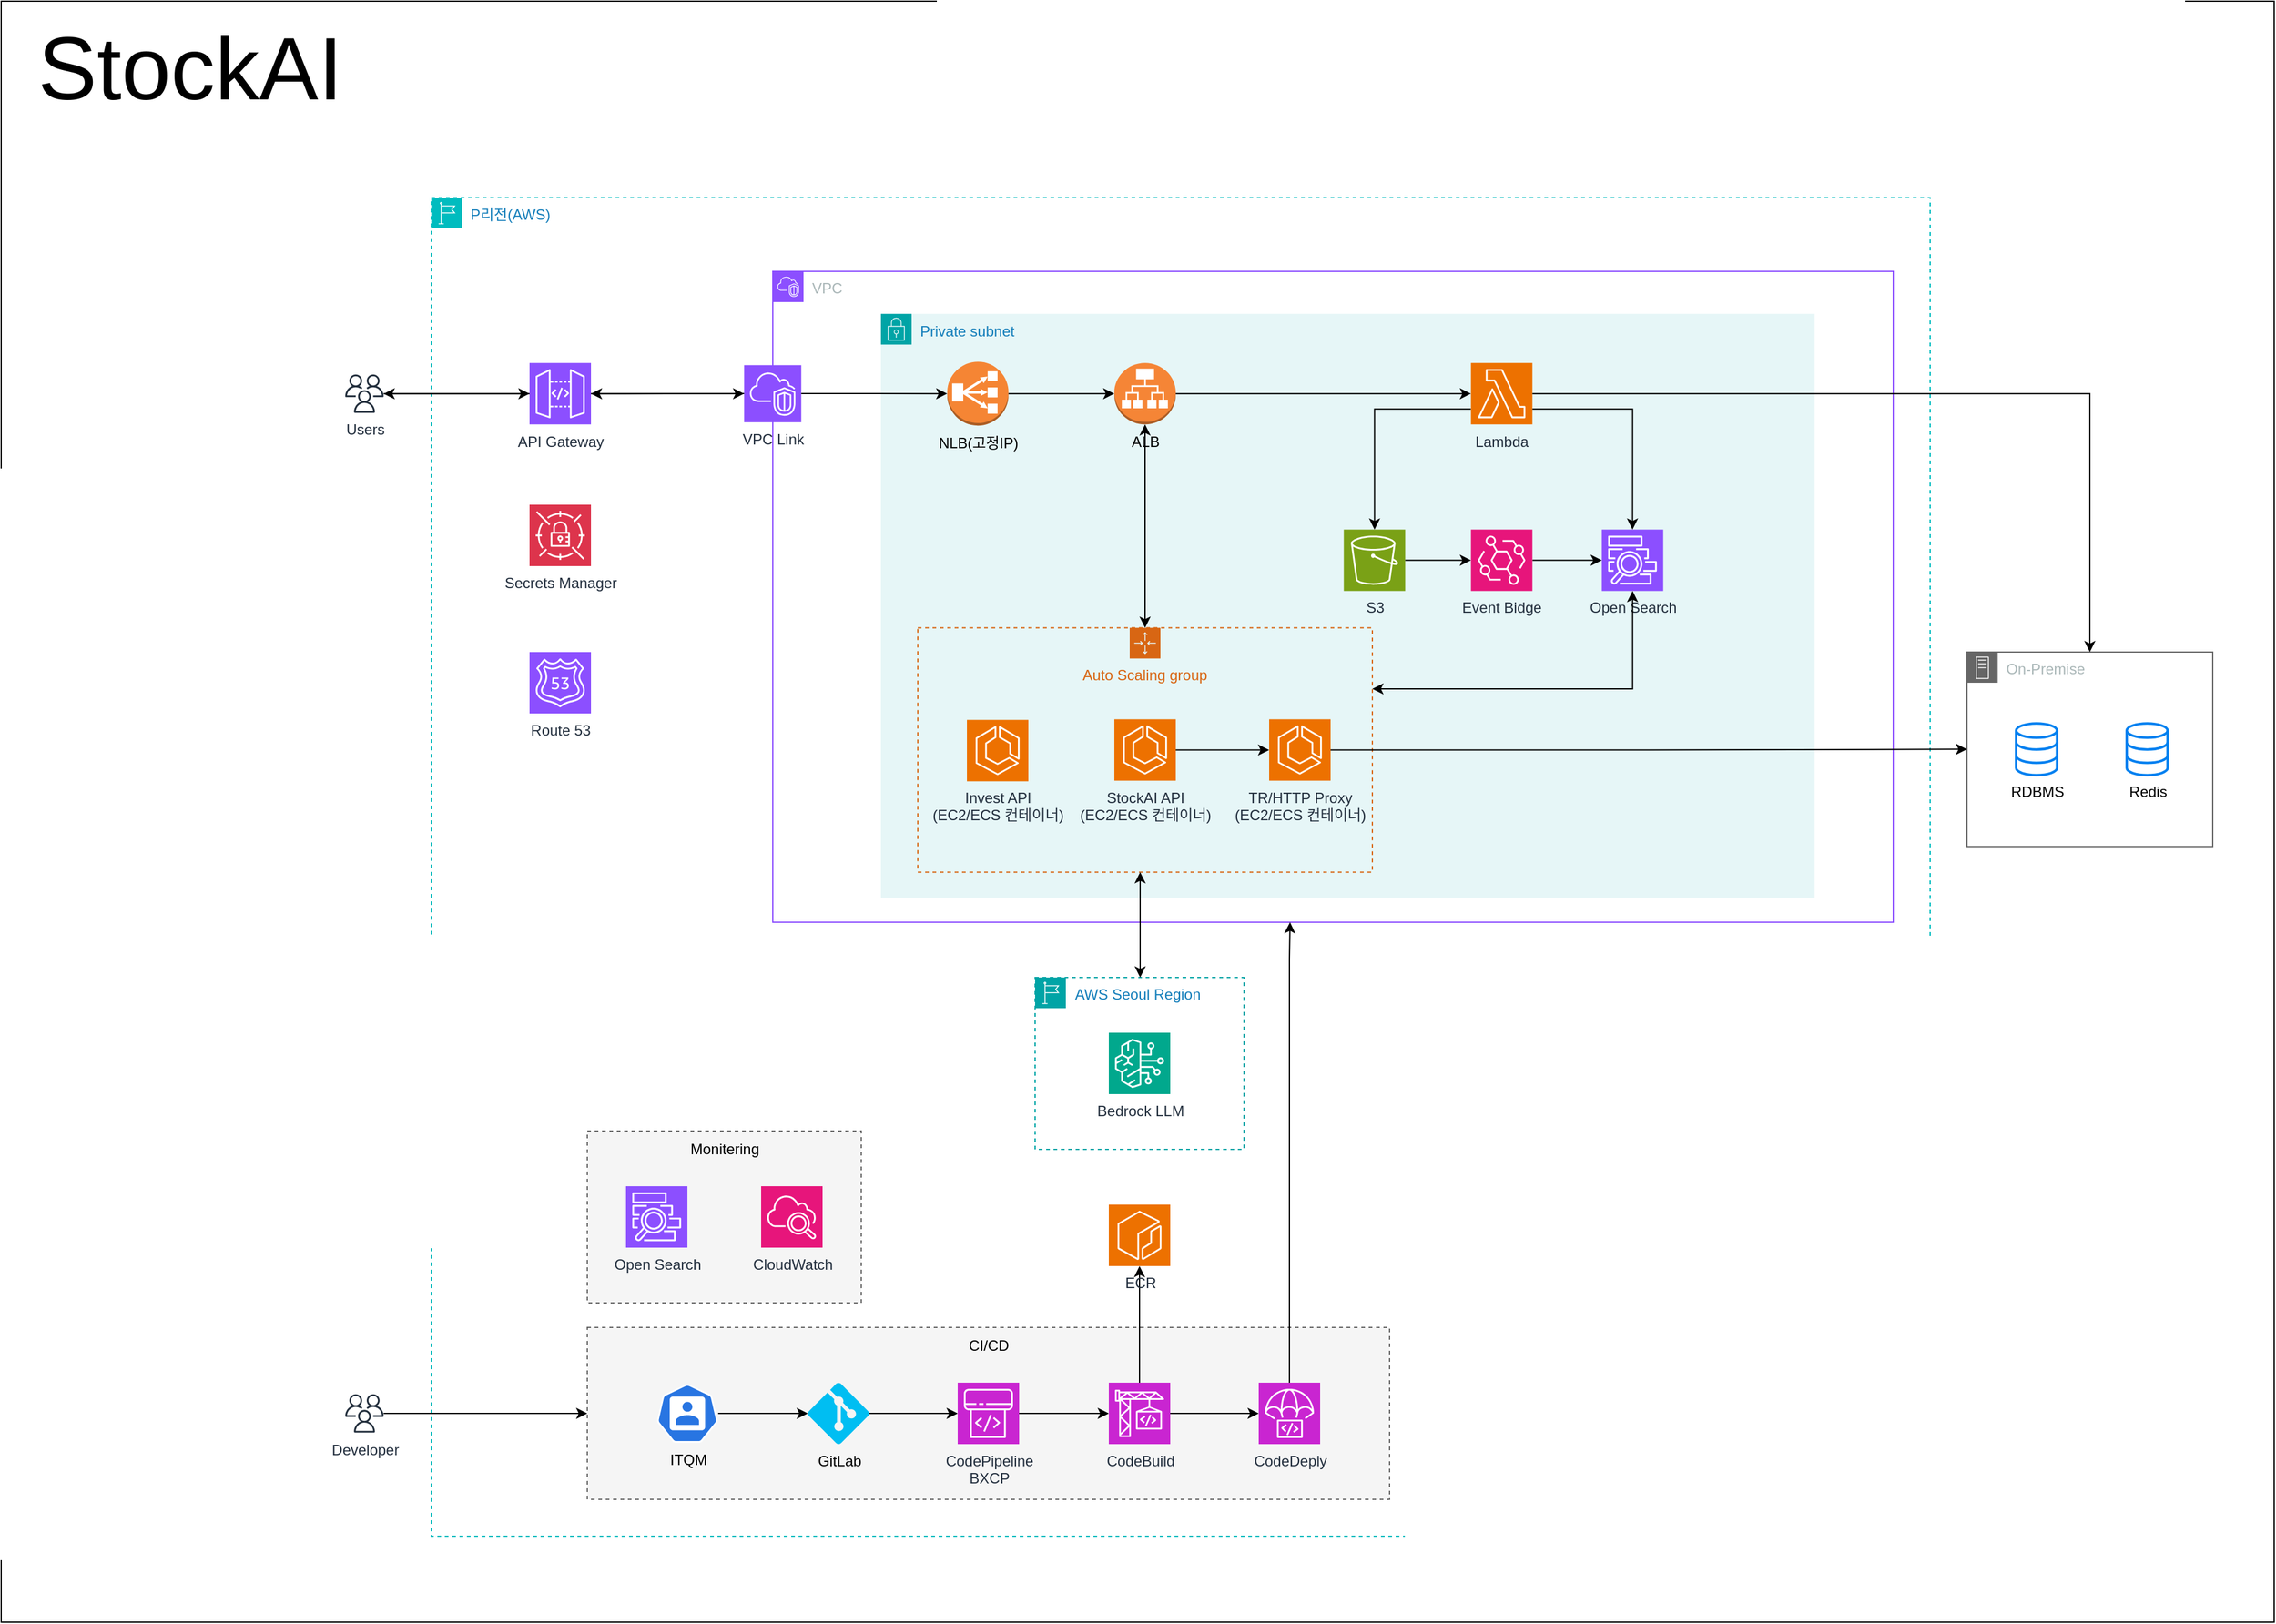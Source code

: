 <mxfile version="26.2.8">
  <diagram name="페이지-1" id="PKHCjFHhKtMede023YYh">
    <mxGraphModel dx="4280" dy="2743" grid="1" gridSize="10" guides="1" tooltips="1" connect="1" arrows="1" fold="1" page="1" pageScale="1" pageWidth="1169" pageHeight="827" math="0" shadow="0">
      <root>
        <mxCell id="0" />
        <mxCell id="1" parent="0" />
        <mxCell id="m1knhJvUVvAIt7_T2dCM-214" value="" style="rounded=0;whiteSpace=wrap;html=1;" parent="1" vertex="1">
          <mxGeometry x="-2220" y="-1560" width="1850" height="1320" as="geometry" />
        </mxCell>
        <mxCell id="szpw3MNMhI2yVc2b8Nyr-181" value="&lt;font style=&quot;font-size: 72px;&quot;&gt;StockAI&lt;/font&gt;" style="text;html=1;align=right;verticalAlign=middle;whiteSpace=wrap;rounded=0;" parent="1" vertex="1">
          <mxGeometry x="-2000" y="-1520" width="60" height="30" as="geometry" />
        </mxCell>
        <mxCell id="m1knhJvUVvAIt7_T2dCM-74" value="Users" style="sketch=0;outlineConnect=0;fontColor=#232F3E;gradientColor=none;fillColor=#232F3D;strokeColor=none;dashed=0;verticalLabelPosition=bottom;verticalAlign=top;align=center;html=1;fontSize=12;fontStyle=0;aspect=fixed;pointerEvents=1;shape=mxgraph.aws4.users;" parent="1" vertex="1">
          <mxGeometry x="-1939.995" y="-1256.036" width="31.25" height="31.25" as="geometry" />
        </mxCell>
        <mxCell id="m1knhJvUVvAIt7_T2dCM-77" value="P리전(AWS)" style="points=[[0,0],[0.25,0],[0.5,0],[0.75,0],[1,0],[1,0.25],[1,0.5],[1,0.75],[1,1],[0.75,1],[0.5,1],[0.25,1],[0,1],[0,0.75],[0,0.5],[0,0.25]];outlineConnect=0;gradientColor=none;html=1;whiteSpace=wrap;fontSize=12;fontStyle=0;container=1;pointerEvents=0;collapsible=0;recursiveResize=0;shape=mxgraph.aws4.group;grIcon=mxgraph.aws4.group_region;strokeColor=#00BCBF;fillColor=none;verticalAlign=top;align=left;spacingLeft=30;fontColor=#147EBA;dashed=1;" parent="1" vertex="1">
          <mxGeometry x="-1870" y="-1400" width="1220" height="1090" as="geometry" />
        </mxCell>
        <mxCell id="m1knhJvUVvAIt7_T2dCM-4" value="VPC" style="points=[[0,0],[0.25,0],[0.5,0],[0.75,0],[1,0],[1,0.25],[1,0.5],[1,0.75],[1,1],[0.75,1],[0.5,1],[0.25,1],[0,1],[0,0.75],[0,0.5],[0,0.25]];outlineConnect=0;gradientColor=none;html=1;whiteSpace=wrap;fontSize=12;fontStyle=0;container=1;pointerEvents=0;collapsible=0;recursiveResize=0;shape=mxgraph.aws4.group;grIcon=mxgraph.aws4.group_vpc2;strokeColor=#8C4FFF;fillColor=none;verticalAlign=top;align=left;spacingLeft=30;fontColor=#AAB7B8;dashed=0;" parent="m1knhJvUVvAIt7_T2dCM-77" vertex="1">
          <mxGeometry x="278" y="60" width="912" height="530" as="geometry" />
        </mxCell>
        <mxCell id="m1knhJvUVvAIt7_T2dCM-207" value="Private subnet" style="points=[[0,0],[0.25,0],[0.5,0],[0.75,0],[1,0],[1,0.25],[1,0.5],[1,0.75],[1,1],[0.75,1],[0.5,1],[0.25,1],[0,1],[0,0.75],[0,0.5],[0,0.25]];outlineConnect=0;gradientColor=none;html=1;whiteSpace=wrap;fontSize=12;fontStyle=0;container=1;pointerEvents=0;collapsible=0;recursiveResize=0;shape=mxgraph.aws4.group;grIcon=mxgraph.aws4.group_security_group;grStroke=0;strokeColor=#00A4A6;fillColor=#E6F6F7;verticalAlign=top;align=left;spacingLeft=30;fontColor=#147EBA;dashed=0;" parent="m1knhJvUVvAIt7_T2dCM-4" vertex="1">
          <mxGeometry x="88" y="34.59" width="760" height="475.41" as="geometry" />
        </mxCell>
        <mxCell id="m1knhJvUVvAIt7_T2dCM-167" value="" style="edgeStyle=orthogonalEdgeStyle;rounded=0;orthogonalLoop=1;jettySize=auto;html=1;" parent="m1knhJvUVvAIt7_T2dCM-207" source="m1knhJvUVvAIt7_T2dCM-1" target="m1knhJvUVvAIt7_T2dCM-65" edge="1">
          <mxGeometry relative="1" as="geometry">
            <mxPoint x="411.75" y="65.25" as="targetPoint" />
          </mxGeometry>
        </mxCell>
        <mxCell id="m1knhJvUVvAIt7_T2dCM-171" style="edgeStyle=orthogonalEdgeStyle;rounded=0;orthogonalLoop=1;jettySize=auto;html=1;startArrow=classic;startFill=1;" parent="m1knhJvUVvAIt7_T2dCM-207" source="m1knhJvUVvAIt7_T2dCM-1" target="m1knhJvUVvAIt7_T2dCM-62" edge="1">
          <mxGeometry relative="1" as="geometry" />
        </mxCell>
        <mxCell id="m1knhJvUVvAIt7_T2dCM-1" value="ALB" style="outlineConnect=0;dashed=0;verticalLabelPosition=bottom;verticalAlign=top;align=center;html=1;shape=mxgraph.aws3.application_load_balancer;fillColor=#F58536;gradientColor=none;" parent="m1knhJvUVvAIt7_T2dCM-207" vertex="1">
          <mxGeometry x="190" y="40.0" width="50" height="50" as="geometry" />
        </mxCell>
        <mxCell id="m1knhJvUVvAIt7_T2dCM-21" value="S3" style="sketch=0;points=[[0,0,0],[0.25,0,0],[0.5,0,0],[0.75,0,0],[1,0,0],[0,1,0],[0.25,1,0],[0.5,1,0],[0.75,1,0],[1,1,0],[0,0.25,0],[0,0.5,0],[0,0.75,0],[1,0.25,0],[1,0.5,0],[1,0.75,0]];outlineConnect=0;fontColor=#232F3E;fillColor=#7AA116;strokeColor=#ffffff;dashed=0;verticalLabelPosition=bottom;verticalAlign=top;align=center;html=1;fontSize=12;fontStyle=0;aspect=fixed;shape=mxgraph.aws4.resourceIcon;resIcon=mxgraph.aws4.s3;direction=east;" parent="m1knhJvUVvAIt7_T2dCM-207" vertex="1">
          <mxGeometry x="376.75" y="175.66" width="50" height="50" as="geometry" />
        </mxCell>
        <mxCell id="m1knhJvUVvAIt7_T2dCM-26" value="Open Search" style="sketch=0;points=[[0,0,0],[0.25,0,0],[0.5,0,0],[0.75,0,0],[1,0,0],[0,1,0],[0.25,1,0],[0.5,1,0],[0.75,1,0],[1,1,0],[0,0.25,0],[0,0.5,0],[0,0.75,0],[1,0.25,0],[1,0.5,0],[1,0.75,0]];outlineConnect=0;fontColor=#232F3E;fillColor=#8C4FFF;strokeColor=#ffffff;dashed=0;verticalLabelPosition=bottom;verticalAlign=top;align=center;html=1;fontSize=12;fontStyle=0;aspect=fixed;shape=mxgraph.aws4.resourceIcon;resIcon=mxgraph.aws4.elasticsearch_service;direction=south;" parent="m1knhJvUVvAIt7_T2dCM-207" vertex="1">
          <mxGeometry x="586.75" y="175.66" width="50" height="50" as="geometry" />
        </mxCell>
        <mxCell id="m1knhJvUVvAIt7_T2dCM-181" style="edgeStyle=orthogonalEdgeStyle;rounded=0;orthogonalLoop=1;jettySize=auto;html=1;exitX=1;exitY=0.25;exitDx=0;exitDy=0;startArrow=classic;startFill=1;" parent="m1knhJvUVvAIt7_T2dCM-207" source="m1knhJvUVvAIt7_T2dCM-62" target="m1knhJvUVvAIt7_T2dCM-26" edge="1">
          <mxGeometry relative="1" as="geometry" />
        </mxCell>
        <mxCell id="m1knhJvUVvAIt7_T2dCM-168" style="edgeStyle=orthogonalEdgeStyle;rounded=0;orthogonalLoop=1;jettySize=auto;html=1;exitX=0;exitY=0.75;exitDx=0;exitDy=0;exitPerimeter=0;startArrow=none;startFill=0;" parent="m1knhJvUVvAIt7_T2dCM-207" source="m1knhJvUVvAIt7_T2dCM-65" target="m1knhJvUVvAIt7_T2dCM-21" edge="1">
          <mxGeometry relative="1" as="geometry" />
        </mxCell>
        <mxCell id="m1knhJvUVvAIt7_T2dCM-65" value="Lambda" style="sketch=0;points=[[0,0,0],[0.25,0,0],[0.5,0,0],[0.75,0,0],[1,0,0],[0,1,0],[0.25,1,0],[0.5,1,0],[0.75,1,0],[1,1,0],[0,0.25,0],[0,0.5,0],[0,0.75,0],[1,0.25,0],[1,0.5,0],[1,0.75,0]];outlineConnect=0;fontColor=#232F3E;fillColor=#ED7100;strokeColor=#ffffff;dashed=0;verticalLabelPosition=bottom;verticalAlign=top;align=center;html=1;fontSize=12;fontStyle=0;aspect=fixed;shape=mxgraph.aws4.resourceIcon;resIcon=mxgraph.aws4.lambda;" parent="m1knhJvUVvAIt7_T2dCM-207" vertex="1">
          <mxGeometry x="480.25" y="40.0" width="50" height="50" as="geometry" />
        </mxCell>
        <mxCell id="m1knhJvUVvAIt7_T2dCM-147" style="edgeStyle=orthogonalEdgeStyle;rounded=0;orthogonalLoop=1;jettySize=auto;html=1;exitX=0.5;exitY=1;exitDx=0;exitDy=0;exitPerimeter=0;" parent="m1knhJvUVvAIt7_T2dCM-207" source="m1knhJvUVvAIt7_T2dCM-65" target="m1knhJvUVvAIt7_T2dCM-65" edge="1">
          <mxGeometry relative="1" as="geometry" />
        </mxCell>
        <mxCell id="m1knhJvUVvAIt7_T2dCM-169" style="edgeStyle=orthogonalEdgeStyle;rounded=0;orthogonalLoop=1;jettySize=auto;html=1;exitX=1;exitY=0.75;exitDx=0;exitDy=0;exitPerimeter=0;entryX=0;entryY=0.5;entryDx=0;entryDy=0;entryPerimeter=0;" parent="m1knhJvUVvAIt7_T2dCM-207" source="m1knhJvUVvAIt7_T2dCM-65" target="m1knhJvUVvAIt7_T2dCM-26" edge="1">
          <mxGeometry relative="1" as="geometry" />
        </mxCell>
        <mxCell id="m1knhJvUVvAIt7_T2dCM-180" style="edgeStyle=orthogonalEdgeStyle;rounded=0;orthogonalLoop=1;jettySize=auto;html=1;" parent="m1knhJvUVvAIt7_T2dCM-207" source="m1knhJvUVvAIt7_T2dCM-178" target="m1knhJvUVvAIt7_T2dCM-26" edge="1">
          <mxGeometry relative="1" as="geometry" />
        </mxCell>
        <mxCell id="m1knhJvUVvAIt7_T2dCM-178" value="Event Bidge" style="sketch=0;points=[[0,0,0],[0.25,0,0],[0.5,0,0],[0.75,0,0],[1,0,0],[0,1,0],[0.25,1,0],[0.5,1,0],[0.75,1,0],[1,1,0],[0,0.25,0],[0,0.5,0],[0,0.75,0],[1,0.25,0],[1,0.5,0],[1,0.75,0]];outlineConnect=0;fontColor=#232F3E;fillColor=#E7157B;strokeColor=#ffffff;dashed=0;verticalLabelPosition=bottom;verticalAlign=top;align=center;html=1;fontSize=12;fontStyle=0;aspect=fixed;shape=mxgraph.aws4.resourceIcon;resIcon=mxgraph.aws4.eventbridge;" parent="m1knhJvUVvAIt7_T2dCM-207" vertex="1">
          <mxGeometry x="480.25" y="175.66" width="50" height="50" as="geometry" />
        </mxCell>
        <mxCell id="m1knhJvUVvAIt7_T2dCM-179" style="edgeStyle=orthogonalEdgeStyle;rounded=0;orthogonalLoop=1;jettySize=auto;html=1;entryX=0;entryY=0.5;entryDx=0;entryDy=0;entryPerimeter=0;" parent="m1knhJvUVvAIt7_T2dCM-207" source="m1knhJvUVvAIt7_T2dCM-21" target="m1knhJvUVvAIt7_T2dCM-178" edge="1">
          <mxGeometry relative="1" as="geometry" />
        </mxCell>
        <mxCell id="m1knhJvUVvAIt7_T2dCM-62" value="Auto Scaling group" style="points=[[0,0],[0.25,0],[0.5,0],[0.75,0],[1,0],[1,0.25],[1,0.5],[1,0.75],[1,1],[0.75,1],[0.5,1],[0.25,1],[0,1],[0,0.75],[0,0.5],[0,0.25]];outlineConnect=0;gradientColor=none;html=1;whiteSpace=wrap;fontSize=12;fontStyle=0;container=1;pointerEvents=0;collapsible=0;recursiveResize=0;shape=mxgraph.aws4.groupCenter;grIcon=mxgraph.aws4.group_auto_scaling_group;grStroke=1;strokeColor=#D86613;fillColor=none;verticalAlign=top;align=center;fontColor=#D86613;dashed=1;spacingTop=25;" parent="m1knhJvUVvAIt7_T2dCM-207" vertex="1">
          <mxGeometry x="30" y="255.66" width="370" height="199" as="geometry" />
        </mxCell>
        <mxCell id="m1knhJvUVvAIt7_T2dCM-17" value="StockAI API&lt;div&gt;(EC2/ECS 컨테이너)&lt;div&gt;&lt;br&gt;&lt;/div&gt;&lt;/div&gt;" style="sketch=0;points=[[0,0,0],[0.25,0,0],[0.5,0,0],[0.75,0,0],[1,0,0],[0,1,0],[0.25,1,0],[0.5,1,0],[0.75,1,0],[1,1,0],[0,0.25,0],[0,0.5,0],[0,0.75,0],[1,0.25,0],[1,0.5,0],[1,0.75,0]];outlineConnect=0;fontColor=#232F3E;fillColor=#ED7100;strokeColor=#ffffff;dashed=0;verticalLabelPosition=bottom;verticalAlign=top;align=center;html=1;fontSize=12;fontStyle=0;aspect=fixed;shape=mxgraph.aws4.resourceIcon;resIcon=mxgraph.aws4.ecs;" parent="m1knhJvUVvAIt7_T2dCM-62" vertex="1">
          <mxGeometry x="160" y="74.5" width="50" height="50" as="geometry" />
        </mxCell>
        <mxCell id="m1knhJvUVvAIt7_T2dCM-63" value="Invest API&lt;div&gt;(EC2/ECS 컨테이너)&lt;/div&gt;" style="sketch=0;points=[[0,0,0],[0.25,0,0],[0.5,0,0],[0.75,0,0],[1,0,0],[0,1,0],[0.25,1,0],[0.5,1,0],[0.75,1,0],[1,1,0],[0,0.25,0],[0,0.5,0],[0,0.75,0],[1,0.25,0],[1,0.5,0],[1,0.75,0]];outlineConnect=0;fontColor=#232F3E;fillColor=#ED7100;strokeColor=#ffffff;dashed=0;verticalLabelPosition=bottom;verticalAlign=top;align=center;html=1;fontSize=12;fontStyle=0;aspect=fixed;shape=mxgraph.aws4.resourceIcon;resIcon=mxgraph.aws4.ecs;" parent="m1knhJvUVvAIt7_T2dCM-62" vertex="1">
          <mxGeometry x="40" y="75" width="50" height="50" as="geometry" />
        </mxCell>
        <mxCell id="m1knhJvUVvAIt7_T2dCM-210" value="&lt;div&gt;&lt;div&gt;TR/HTTP Proxy&lt;div&gt;(EC2/ECS 컨테이너)&lt;/div&gt;&lt;/div&gt;&lt;/div&gt;" style="sketch=0;points=[[0,0,0],[0.25,0,0],[0.5,0,0],[0.75,0,0],[1,0,0],[0,1,0],[0.25,1,0],[0.5,1,0],[0.75,1,0],[1,1,0],[0,0.25,0],[0,0.5,0],[0,0.75,0],[1,0.25,0],[1,0.5,0],[1,0.75,0]];outlineConnect=0;fontColor=#232F3E;fillColor=#ED7100;strokeColor=#ffffff;dashed=0;verticalLabelPosition=bottom;verticalAlign=top;align=center;html=1;fontSize=12;fontStyle=0;aspect=fixed;shape=mxgraph.aws4.resourceIcon;resIcon=mxgraph.aws4.ecs;" parent="m1knhJvUVvAIt7_T2dCM-62" vertex="1">
          <mxGeometry x="286" y="74.5" width="50" height="50" as="geometry" />
        </mxCell>
        <mxCell id="m1knhJvUVvAIt7_T2dCM-212" style="edgeStyle=orthogonalEdgeStyle;rounded=0;orthogonalLoop=1;jettySize=auto;html=1;entryX=0;entryY=0.5;entryDx=0;entryDy=0;entryPerimeter=0;" parent="m1knhJvUVvAIt7_T2dCM-62" source="m1knhJvUVvAIt7_T2dCM-17" target="m1knhJvUVvAIt7_T2dCM-210" edge="1">
          <mxGeometry relative="1" as="geometry" />
        </mxCell>
        <mxCell id="m1knhJvUVvAIt7_T2dCM-202" value="NLB(고정IP)" style="outlineConnect=0;dashed=0;verticalLabelPosition=bottom;verticalAlign=top;align=center;html=1;shape=mxgraph.aws3.classic_load_balancer;fillColor=#F58534;gradientColor=none;aspect=fixed;" parent="m1knhJvUVvAIt7_T2dCM-207" vertex="1">
          <mxGeometry x="54" y="39.0" width="49.83" height="52" as="geometry" />
        </mxCell>
        <mxCell id="m1knhJvUVvAIt7_T2dCM-204" style="edgeStyle=orthogonalEdgeStyle;rounded=0;orthogonalLoop=1;jettySize=auto;html=1;entryX=0;entryY=0.5;entryDx=0;entryDy=0;entryPerimeter=0;" parent="m1knhJvUVvAIt7_T2dCM-207" source="m1knhJvUVvAIt7_T2dCM-202" target="m1knhJvUVvAIt7_T2dCM-1" edge="1">
          <mxGeometry relative="1" as="geometry" />
        </mxCell>
        <mxCell id="m1knhJvUVvAIt7_T2dCM-70" value="VPC Link" style="sketch=0;points=[[0,0,0],[0.25,0,0],[0.5,0,0],[0.75,0,0],[1,0,0],[0,1,0],[0.25,1,0],[0.5,1,0],[0.75,1,0],[1,1,0],[0,0.25,0],[0,0.5,0],[0,0.75,0],[1,0.25,0],[1,0.5,0],[1,0.75,0]];outlineConnect=0;fontColor=#232F3E;fillColor=#8C4FFF;strokeColor=#ffffff;dashed=0;verticalLabelPosition=bottom;verticalAlign=top;align=center;html=1;fontSize=12;fontStyle=0;aspect=fixed;shape=mxgraph.aws4.resourceIcon;resIcon=mxgraph.aws4.vpc;" parent="m1knhJvUVvAIt7_T2dCM-4" vertex="1">
          <mxGeometry x="-23.34" y="76.34" width="46.5" height="46.5" as="geometry" />
        </mxCell>
        <mxCell id="m1knhJvUVvAIt7_T2dCM-203" style="edgeStyle=orthogonalEdgeStyle;rounded=0;orthogonalLoop=1;jettySize=auto;html=1;entryX=0;entryY=0.5;entryDx=0;entryDy=0;entryPerimeter=0;" parent="m1knhJvUVvAIt7_T2dCM-4" source="m1knhJvUVvAIt7_T2dCM-70" target="m1knhJvUVvAIt7_T2dCM-202" edge="1">
          <mxGeometry relative="1" as="geometry" />
        </mxCell>
        <mxCell id="m1knhJvUVvAIt7_T2dCM-75" value="API Gateway" style="sketch=0;points=[[0,0,0],[0.25,0,0],[0.5,0,0],[0.75,0,0],[1,0,0],[0,1,0],[0.25,1,0],[0.5,1,0],[0.75,1,0],[1,1,0],[0,0.25,0],[0,0.5,0],[0,0.75,0],[1,0.25,0],[1,0.5,0],[1,0.75,0]];outlineConnect=0;fontColor=#232F3E;fillColor=#8C4FFF;strokeColor=#ffffff;dashed=0;verticalLabelPosition=bottom;verticalAlign=top;align=center;html=1;fontSize=12;fontStyle=0;aspect=fixed;shape=mxgraph.aws4.resourceIcon;resIcon=mxgraph.aws4.api_gateway;" parent="m1knhJvUVvAIt7_T2dCM-77" vertex="1">
          <mxGeometry x="79.999" y="134.586" width="50" height="50" as="geometry" />
        </mxCell>
        <mxCell id="m1knhJvUVvAIt7_T2dCM-80" style="edgeStyle=orthogonalEdgeStyle;rounded=0;orthogonalLoop=1;jettySize=auto;html=1;entryX=0;entryY=0.5;entryDx=0;entryDy=0;entryPerimeter=0;" parent="m1knhJvUVvAIt7_T2dCM-77" source="m1knhJvUVvAIt7_T2dCM-75" target="m1knhJvUVvAIt7_T2dCM-70" edge="1">
          <mxGeometry relative="1" as="geometry" />
        </mxCell>
        <mxCell id="m1knhJvUVvAIt7_T2dCM-81" value="Secrets Manager" style="sketch=0;points=[[0,0,0],[0.25,0,0],[0.5,0,0],[0.75,0,0],[1,0,0],[0,1,0],[0.25,1,0],[0.5,1,0],[0.75,1,0],[1,1,0],[0,0.25,0],[0,0.5,0],[0,0.75,0],[1,0.25,0],[1,0.5,0],[1,0.75,0]];outlineConnect=0;fontColor=#232F3E;fillColor=#DD344C;strokeColor=#ffffff;dashed=0;verticalLabelPosition=bottom;verticalAlign=top;align=center;html=1;fontSize=12;fontStyle=0;aspect=fixed;shape=mxgraph.aws4.resourceIcon;resIcon=mxgraph.aws4.secrets_manager;" parent="m1knhJvUVvAIt7_T2dCM-77" vertex="1">
          <mxGeometry x="80" y="250" width="50" height="50" as="geometry" />
        </mxCell>
        <mxCell id="m1knhJvUVvAIt7_T2dCM-82" value="Route 53" style="sketch=0;points=[[0,0,0],[0.25,0,0],[0.5,0,0],[0.75,0,0],[1,0,0],[0,1,0],[0.25,1,0],[0.5,1,0],[0.75,1,0],[1,1,0],[0,0.25,0],[0,0.5,0],[0,0.75,0],[1,0.25,0],[1,0.5,0],[1,0.75,0]];outlineConnect=0;fontColor=#232F3E;fillColor=#8C4FFF;strokeColor=#ffffff;dashed=0;verticalLabelPosition=bottom;verticalAlign=top;align=center;html=1;fontSize=12;fontStyle=0;aspect=fixed;shape=mxgraph.aws4.resourceIcon;resIcon=mxgraph.aws4.route_53;" parent="m1knhJvUVvAIt7_T2dCM-77" vertex="1">
          <mxGeometry x="80" y="370" width="50" height="50" as="geometry" />
        </mxCell>
        <mxCell id="m1knhJvUVvAIt7_T2dCM-93" style="edgeStyle=orthogonalEdgeStyle;rounded=0;orthogonalLoop=1;jettySize=auto;html=1;entryX=1;entryY=0.5;entryDx=0;entryDy=0;entryPerimeter=0;" parent="m1knhJvUVvAIt7_T2dCM-77" source="m1knhJvUVvAIt7_T2dCM-70" target="m1knhJvUVvAIt7_T2dCM-75" edge="1">
          <mxGeometry relative="1" as="geometry" />
        </mxCell>
        <mxCell id="m1knhJvUVvAIt7_T2dCM-130" value="AWS Seoul Region" style="points=[[0,0],[0.25,0],[0.5,0],[0.75,0],[1,0],[1,0.25],[1,0.5],[1,0.75],[1,1],[0.75,1],[0.5,1],[0.25,1],[0,1],[0,0.75],[0,0.5],[0,0.25]];outlineConnect=0;gradientColor=none;html=1;whiteSpace=wrap;fontSize=12;fontStyle=0;container=1;pointerEvents=0;collapsible=0;recursiveResize=0;shape=mxgraph.aws4.group;grIcon=mxgraph.aws4.group_region;strokeColor=#00A4A6;fillColor=none;verticalAlign=top;align=left;spacingLeft=30;fontColor=#147EBA;dashed=1;" parent="m1knhJvUVvAIt7_T2dCM-77" vertex="1">
          <mxGeometry x="491.5" y="635" width="170" height="140" as="geometry" />
        </mxCell>
        <mxCell id="m1knhJvUVvAIt7_T2dCM-131" value="Bedrock LLM" style="sketch=0;points=[[0,0,0],[0.25,0,0],[0.5,0,0],[0.75,0,0],[1,0,0],[0,1,0],[0.25,1,0],[0.5,1,0],[0.75,1,0],[1,1,0],[0,0.25,0],[0,0.5,0],[0,0.75,0],[1,0.25,0],[1,0.5,0],[1,0.75,0]];outlineConnect=0;fontColor=#232F3E;fillColor=#01A88D;strokeColor=#ffffff;dashed=0;verticalLabelPosition=bottom;verticalAlign=top;align=center;html=1;fontSize=12;fontStyle=0;aspect=fixed;shape=mxgraph.aws4.resourceIcon;resIcon=mxgraph.aws4.bedrock;" parent="m1knhJvUVvAIt7_T2dCM-130" vertex="1">
          <mxGeometry x="60" y="45" width="50" height="50" as="geometry" />
        </mxCell>
        <mxCell id="m1knhJvUVvAIt7_T2dCM-175" style="edgeStyle=orthogonalEdgeStyle;rounded=0;orthogonalLoop=1;jettySize=auto;html=1;startArrow=classic;startFill=1;" parent="m1knhJvUVvAIt7_T2dCM-77" source="m1knhJvUVvAIt7_T2dCM-62" target="m1knhJvUVvAIt7_T2dCM-130" edge="1">
          <mxGeometry relative="1" as="geometry">
            <Array as="points">
              <mxPoint x="577" y="580" />
              <mxPoint x="577" y="580" />
            </Array>
          </mxGeometry>
        </mxCell>
        <mxCell id="m1knhJvUVvAIt7_T2dCM-183" value="" style="rounded=0;whiteSpace=wrap;html=1;fillColor=#f5f5f5;dashed=1;fontColor=#333333;strokeColor=#666666;" parent="m1knhJvUVvAIt7_T2dCM-77" vertex="1">
          <mxGeometry x="127" y="760" width="223" height="140" as="geometry" />
        </mxCell>
        <mxCell id="m1knhJvUVvAIt7_T2dCM-184" value="Monitering" style="text;html=1;align=center;verticalAlign=middle;whiteSpace=wrap;rounded=0;" parent="m1knhJvUVvAIt7_T2dCM-77" vertex="1">
          <mxGeometry x="208.5" y="760" width="60" height="30" as="geometry" />
        </mxCell>
        <mxCell id="m1knhJvUVvAIt7_T2dCM-185" value="" style="rounded=0;whiteSpace=wrap;html=1;fillColor=#f5f5f5;dashed=1;fontColor=#333333;strokeColor=#666666;" parent="m1knhJvUVvAIt7_T2dCM-77" vertex="1">
          <mxGeometry x="127" y="920" width="653" height="140" as="geometry" />
        </mxCell>
        <mxCell id="m1knhJvUVvAIt7_T2dCM-186" value="CI/CD" style="text;html=1;align=center;verticalAlign=middle;whiteSpace=wrap;rounded=0;" parent="m1knhJvUVvAIt7_T2dCM-77" vertex="1">
          <mxGeometry x="423.5" y="920" width="60" height="30" as="geometry" />
        </mxCell>
        <mxCell id="m1knhJvUVvAIt7_T2dCM-188" value="Open Search" style="sketch=0;points=[[0,0,0],[0.25,0,0],[0.5,0,0],[0.75,0,0],[1,0,0],[0,1,0],[0.25,1,0],[0.5,1,0],[0.75,1,0],[1,1,0],[0,0.25,0],[0,0.5,0],[0,0.75,0],[1,0.25,0],[1,0.5,0],[1,0.75,0]];outlineConnect=0;fontColor=#232F3E;fillColor=#8C4FFF;strokeColor=#ffffff;dashed=0;verticalLabelPosition=bottom;verticalAlign=top;align=center;html=1;fontSize=12;fontStyle=0;aspect=fixed;shape=mxgraph.aws4.resourceIcon;resIcon=mxgraph.aws4.elasticsearch_service;direction=south;" parent="m1knhJvUVvAIt7_T2dCM-77" vertex="1">
          <mxGeometry x="158.5" y="805" width="50" height="50" as="geometry" />
        </mxCell>
        <mxCell id="m1knhJvUVvAIt7_T2dCM-189" value="CloudWatch" style="sketch=0;points=[[0,0,0],[0.25,0,0],[0.5,0,0],[0.75,0,0],[1,0,0],[0,1,0],[0.25,1,0],[0.5,1,0],[0.75,1,0],[1,1,0],[0,0.25,0],[0,0.5,0],[0,0.75,0],[1,0.25,0],[1,0.5,0],[1,0.75,0]];points=[[0,0,0],[0.25,0,0],[0.5,0,0],[0.75,0,0],[1,0,0],[0,1,0],[0.25,1,0],[0.5,1,0],[0.75,1,0],[1,1,0],[0,0.25,0],[0,0.5,0],[0,0.75,0],[1,0.25,0],[1,0.5,0],[1,0.75,0]];outlineConnect=0;fontColor=#232F3E;fillColor=#E7157B;strokeColor=#ffffff;dashed=0;verticalLabelPosition=bottom;verticalAlign=top;align=center;html=1;fontSize=12;fontStyle=0;aspect=fixed;shape=mxgraph.aws4.resourceIcon;resIcon=mxgraph.aws4.cloudwatch_2;" parent="m1knhJvUVvAIt7_T2dCM-77" vertex="1">
          <mxGeometry x="268.5" y="805" width="50" height="50" as="geometry" />
        </mxCell>
        <mxCell id="m1knhJvUVvAIt7_T2dCM-190" value="ITQM" style="aspect=fixed;sketch=0;html=1;dashed=0;whitespace=wrap;verticalLabelPosition=bottom;verticalAlign=top;fillColor=#2875E2;strokeColor=#ffffff;points=[[0.005,0.63,0],[0.1,0.2,0],[0.9,0.2,0],[0.5,0,0],[0.995,0.63,0],[0.72,0.99,0],[0.5,1,0],[0.28,0.99,0]];shape=mxgraph.kubernetes.icon2;prIcon=user" parent="m1knhJvUVvAIt7_T2dCM-77" vertex="1">
          <mxGeometry x="183.5" y="966" width="50" height="48" as="geometry" />
        </mxCell>
        <mxCell id="m1knhJvUVvAIt7_T2dCM-191" value="GitLab" style="verticalLabelPosition=bottom;html=1;verticalAlign=top;align=center;strokeColor=none;fillColor=#00BEF2;shape=mxgraph.azure.git_repository;" parent="m1knhJvUVvAIt7_T2dCM-77" vertex="1">
          <mxGeometry x="306.5" y="965" width="50" height="50" as="geometry" />
        </mxCell>
        <mxCell id="m1knhJvUVvAIt7_T2dCM-206" style="edgeStyle=orthogonalEdgeStyle;rounded=0;orthogonalLoop=1;jettySize=auto;html=1;" parent="m1knhJvUVvAIt7_T2dCM-77" source="m1knhJvUVvAIt7_T2dCM-194" target="m1knhJvUVvAIt7_T2dCM-4" edge="1">
          <mxGeometry relative="1" as="geometry">
            <mxPoint x="699" y="620" as="targetPoint" />
            <Array as="points">
              <mxPoint x="699" y="620" />
              <mxPoint x="699" y="620" />
            </Array>
          </mxGeometry>
        </mxCell>
        <mxCell id="m1knhJvUVvAIt7_T2dCM-194" value="CodeDeply" style="sketch=0;points=[[0,0,0],[0.25,0,0],[0.5,0,0],[0.75,0,0],[1,0,0],[0,1,0],[0.25,1,0],[0.5,1,0],[0.75,1,0],[1,1,0],[0,0.25,0],[0,0.5,0],[0,0.75,0],[1,0.25,0],[1,0.5,0],[1,0.75,0]];outlineConnect=0;fontColor=#232F3E;fillColor=#C925D1;strokeColor=#ffffff;dashed=0;verticalLabelPosition=bottom;verticalAlign=top;align=center;html=1;fontSize=12;fontStyle=0;aspect=fixed;shape=mxgraph.aws4.resourceIcon;resIcon=mxgraph.aws4.codedeploy;" parent="m1knhJvUVvAIt7_T2dCM-77" vertex="1">
          <mxGeometry x="673.5" y="965" width="50" height="50" as="geometry" />
        </mxCell>
        <mxCell id="m1knhJvUVvAIt7_T2dCM-193" value="CodePipeline&lt;div&gt;BXCP&lt;/div&gt;" style="sketch=0;points=[[0,0,0],[0.25,0,0],[0.5,0,0],[0.75,0,0],[1,0,0],[0,1,0],[0.25,1,0],[0.5,1,0],[0.75,1,0],[1,1,0],[0,0.25,0],[0,0.5,0],[0,0.75,0],[1,0.25,0],[1,0.5,0],[1,0.75,0]];outlineConnect=0;fontColor=#232F3E;fillColor=#C925D1;strokeColor=#ffffff;dashed=0;verticalLabelPosition=bottom;verticalAlign=top;align=center;html=1;fontSize=12;fontStyle=0;aspect=fixed;shape=mxgraph.aws4.resourceIcon;resIcon=mxgraph.aws4.codepipeline;" parent="m1knhJvUVvAIt7_T2dCM-77" vertex="1">
          <mxGeometry x="428.5" y="965" width="50" height="50" as="geometry" />
        </mxCell>
        <mxCell id="m1knhJvUVvAIt7_T2dCM-200" style="edgeStyle=orthogonalEdgeStyle;rounded=0;orthogonalLoop=1;jettySize=auto;html=1;" parent="m1knhJvUVvAIt7_T2dCM-77" source="m1knhJvUVvAIt7_T2dCM-192" target="m1knhJvUVvAIt7_T2dCM-199" edge="1">
          <mxGeometry relative="1" as="geometry" />
        </mxCell>
        <mxCell id="m1knhJvUVvAIt7_T2dCM-192" value="CodeBuild" style="sketch=0;points=[[0,0,0],[0.25,0,0],[0.5,0,0],[0.75,0,0],[1,0,0],[0,1,0],[0.25,1,0],[0.5,1,0],[0.75,1,0],[1,1,0],[0,0.25,0],[0,0.5,0],[0,0.75,0],[1,0.25,0],[1,0.5,0],[1,0.75,0]];outlineConnect=0;fontColor=#232F3E;fillColor=#C925D1;strokeColor=#ffffff;dashed=0;verticalLabelPosition=bottom;verticalAlign=top;align=center;html=1;fontSize=12;fontStyle=0;aspect=fixed;shape=mxgraph.aws4.resourceIcon;resIcon=mxgraph.aws4.codebuild;" parent="m1knhJvUVvAIt7_T2dCM-77" vertex="1">
          <mxGeometry x="551.5" y="965" width="50" height="50" as="geometry" />
        </mxCell>
        <mxCell id="m1knhJvUVvAIt7_T2dCM-195" style="edgeStyle=orthogonalEdgeStyle;rounded=0;orthogonalLoop=1;jettySize=auto;html=1;entryX=0;entryY=0.5;entryDx=0;entryDy=0;entryPerimeter=0;" parent="m1knhJvUVvAIt7_T2dCM-77" source="m1knhJvUVvAIt7_T2dCM-190" target="m1knhJvUVvAIt7_T2dCM-191" edge="1">
          <mxGeometry relative="1" as="geometry" />
        </mxCell>
        <mxCell id="m1knhJvUVvAIt7_T2dCM-196" style="edgeStyle=orthogonalEdgeStyle;rounded=0;orthogonalLoop=1;jettySize=auto;html=1;entryX=0;entryY=0.5;entryDx=0;entryDy=0;entryPerimeter=0;" parent="m1knhJvUVvAIt7_T2dCM-77" source="m1knhJvUVvAIt7_T2dCM-191" target="m1knhJvUVvAIt7_T2dCM-193" edge="1">
          <mxGeometry relative="1" as="geometry" />
        </mxCell>
        <mxCell id="m1knhJvUVvAIt7_T2dCM-197" style="edgeStyle=orthogonalEdgeStyle;rounded=0;orthogonalLoop=1;jettySize=auto;html=1;entryX=0;entryY=0.5;entryDx=0;entryDy=0;entryPerimeter=0;" parent="m1knhJvUVvAIt7_T2dCM-77" source="m1knhJvUVvAIt7_T2dCM-193" target="m1knhJvUVvAIt7_T2dCM-192" edge="1">
          <mxGeometry relative="1" as="geometry" />
        </mxCell>
        <mxCell id="m1knhJvUVvAIt7_T2dCM-198" style="edgeStyle=orthogonalEdgeStyle;rounded=0;orthogonalLoop=1;jettySize=auto;html=1;entryX=0;entryY=0.5;entryDx=0;entryDy=0;entryPerimeter=0;" parent="m1knhJvUVvAIt7_T2dCM-77" source="m1knhJvUVvAIt7_T2dCM-192" target="m1knhJvUVvAIt7_T2dCM-194" edge="1">
          <mxGeometry relative="1" as="geometry" />
        </mxCell>
        <mxCell id="m1knhJvUVvAIt7_T2dCM-199" value="ECR" style="sketch=0;points=[[0,0,0],[0.25,0,0],[0.5,0,0],[0.75,0,0],[1,0,0],[0,1,0],[0.25,1,0],[0.5,1,0],[0.75,1,0],[1,1,0],[0,0.25,0],[0,0.5,0],[0,0.75,0],[1,0.25,0],[1,0.5,0],[1,0.75,0]];outlineConnect=0;fontColor=#232F3E;fillColor=#ED7100;strokeColor=#ffffff;dashed=0;verticalLabelPosition=bottom;verticalAlign=top;align=center;html=1;fontSize=12;fontStyle=0;aspect=fixed;shape=mxgraph.aws4.resourceIcon;resIcon=mxgraph.aws4.ecr;" parent="m1knhJvUVvAIt7_T2dCM-77" vertex="1">
          <mxGeometry x="551.5" y="820" width="50" height="50" as="geometry" />
        </mxCell>
        <mxCell id="m1knhJvUVvAIt7_T2dCM-187" style="edgeStyle=orthogonalEdgeStyle;rounded=0;orthogonalLoop=1;jettySize=auto;html=1;entryX=0;entryY=0.5;entryDx=0;entryDy=0;" parent="m1knhJvUVvAIt7_T2dCM-77" source="m1knhJvUVvAIt7_T2dCM-177" target="m1knhJvUVvAIt7_T2dCM-185" edge="1">
          <mxGeometry relative="1" as="geometry" />
        </mxCell>
        <mxCell id="m1knhJvUVvAIt7_T2dCM-177" value="Developer" style="sketch=0;outlineConnect=0;fontColor=#232F3E;gradientColor=none;fillColor=#232F3D;strokeColor=none;dashed=0;verticalLabelPosition=bottom;verticalAlign=top;align=center;html=1;fontSize=12;fontStyle=0;aspect=fixed;pointerEvents=1;shape=mxgraph.aws4.users;" parent="m1knhJvUVvAIt7_T2dCM-77" vertex="1">
          <mxGeometry x="-69.995" y="974.374" width="31.25" height="31.25" as="geometry" />
        </mxCell>
        <mxCell id="m1knhJvUVvAIt7_T2dCM-79" style="edgeStyle=orthogonalEdgeStyle;rounded=0;orthogonalLoop=1;jettySize=auto;html=1;entryX=0;entryY=0.5;entryDx=0;entryDy=0;entryPerimeter=0;" parent="1" source="m1knhJvUVvAIt7_T2dCM-74" target="m1knhJvUVvAIt7_T2dCM-75" edge="1">
          <mxGeometry relative="1" as="geometry" />
        </mxCell>
        <mxCell id="m1knhJvUVvAIt7_T2dCM-91" style="edgeStyle=orthogonalEdgeStyle;rounded=0;orthogonalLoop=1;jettySize=auto;html=1;" parent="1" source="m1knhJvUVvAIt7_T2dCM-75" target="m1knhJvUVvAIt7_T2dCM-74" edge="1">
          <mxGeometry relative="1" as="geometry" />
        </mxCell>
        <mxCell id="m1knhJvUVvAIt7_T2dCM-140" value="" style="group" parent="1" vertex="1" connectable="0">
          <mxGeometry x="-620" y="-1031.66" width="200" height="160" as="geometry" />
        </mxCell>
        <mxCell id="m1knhJvUVvAIt7_T2dCM-105" value="RDBMS" style="html=1;verticalLabelPosition=bottom;align=center;labelBackgroundColor=#ffffff;verticalAlign=top;strokeWidth=2;strokeColor=#0080F0;shadow=0;dashed=0;shape=mxgraph.ios7.icons.data;aspect=fixed;" parent="m1knhJvUVvAIt7_T2dCM-140" vertex="1">
          <mxGeometry x="40.0" y="59.787" width="33.272" height="42.105" as="geometry" />
        </mxCell>
        <mxCell id="m1knhJvUVvAIt7_T2dCM-205" value="" style="group" parent="m1knhJvUVvAIt7_T2dCM-140" vertex="1" connectable="0">
          <mxGeometry y="1.68" width="200" height="158.32" as="geometry" />
        </mxCell>
        <mxCell id="m1knhJvUVvAIt7_T2dCM-106" value="On-Premise" style="sketch=0;outlineConnect=0;gradientColor=none;html=1;whiteSpace=wrap;fontSize=12;fontStyle=0;shape=mxgraph.aws4.group;grIcon=mxgraph.aws4.group_on_premise;strokeColor=#666666;fillColor=none;verticalAlign=top;align=left;spacingLeft=30;fontColor=#AAB7B8;dashed=0;" parent="m1knhJvUVvAIt7_T2dCM-205" vertex="1">
          <mxGeometry width="200" height="158.32" as="geometry" />
        </mxCell>
        <mxCell id="m1knhJvUVvAIt7_T2dCM-173" value="Redis" style="html=1;verticalLabelPosition=bottom;align=center;labelBackgroundColor=#ffffff;verticalAlign=top;strokeWidth=2;strokeColor=#0080F0;shadow=0;dashed=0;shape=mxgraph.ios7.icons.data;aspect=fixed;" parent="m1knhJvUVvAIt7_T2dCM-205" vertex="1">
          <mxGeometry x="130.0" y="58.107" width="33.272" height="42.105" as="geometry" />
        </mxCell>
        <mxCell id="m1knhJvUVvAIt7_T2dCM-170" style="edgeStyle=orthogonalEdgeStyle;rounded=0;orthogonalLoop=1;jettySize=auto;html=1;" parent="1" source="m1knhJvUVvAIt7_T2dCM-65" target="m1knhJvUVvAIt7_T2dCM-106" edge="1">
          <mxGeometry relative="1" as="geometry" />
        </mxCell>
        <mxCell id="m1knhJvUVvAIt7_T2dCM-213" style="edgeStyle=orthogonalEdgeStyle;rounded=0;orthogonalLoop=1;jettySize=auto;html=1;" parent="1" source="m1knhJvUVvAIt7_T2dCM-210" target="m1knhJvUVvAIt7_T2dCM-106" edge="1">
          <mxGeometry relative="1" as="geometry" />
        </mxCell>
      </root>
    </mxGraphModel>
  </diagram>
</mxfile>
